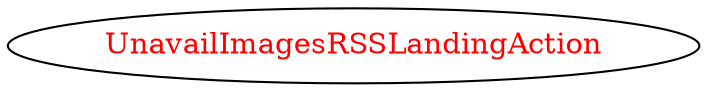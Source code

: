 digraph dependencyGraph {
 concentrate=true;
 ranksep="2.0";
 rankdir="LR"; 
 splines="ortho";
"UnavailImagesRSSLandingAction" [fontcolor="red"];
}